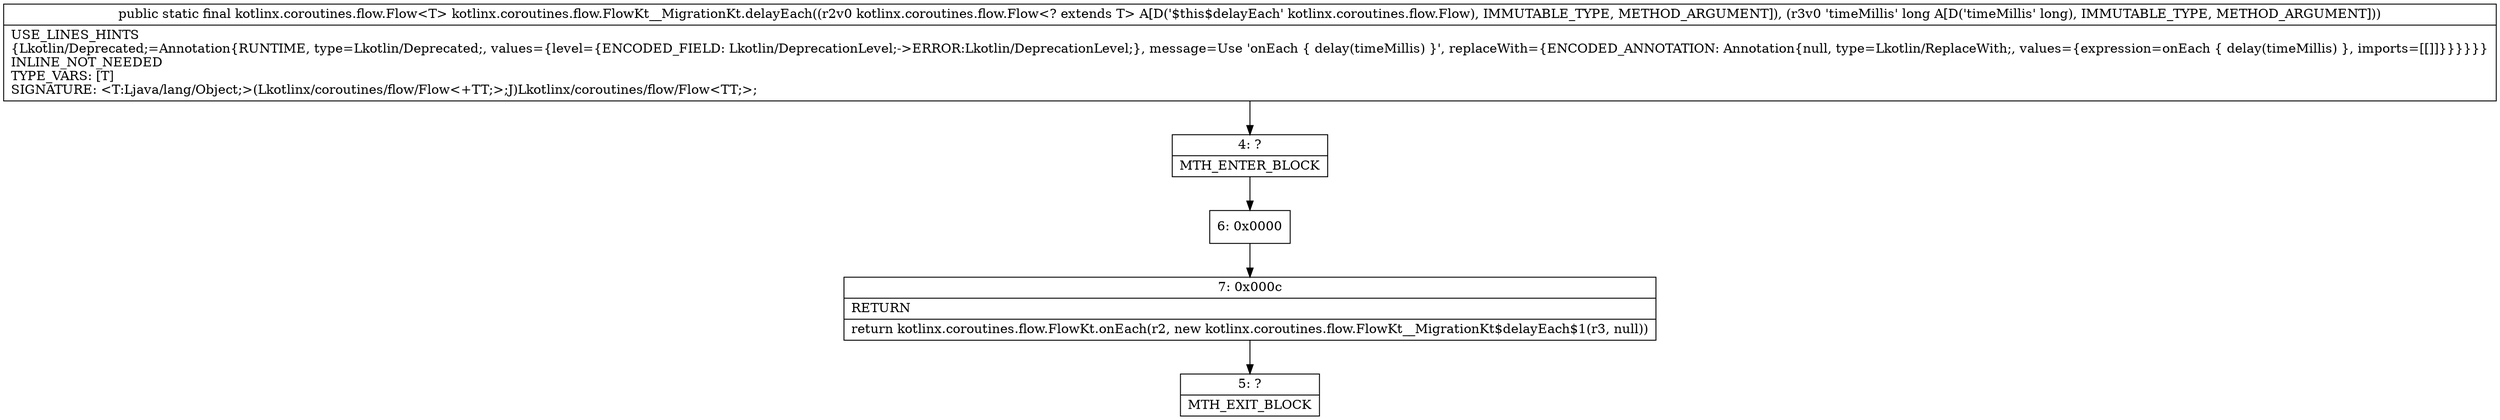 digraph "CFG forkotlinx.coroutines.flow.FlowKt__MigrationKt.delayEach(Lkotlinx\/coroutines\/flow\/Flow;J)Lkotlinx\/coroutines\/flow\/Flow;" {
Node_4 [shape=record,label="{4\:\ ?|MTH_ENTER_BLOCK\l}"];
Node_6 [shape=record,label="{6\:\ 0x0000}"];
Node_7 [shape=record,label="{7\:\ 0x000c|RETURN\l|return kotlinx.coroutines.flow.FlowKt.onEach(r2, new kotlinx.coroutines.flow.FlowKt__MigrationKt$delayEach$1(r3, null))\l}"];
Node_5 [shape=record,label="{5\:\ ?|MTH_EXIT_BLOCK\l}"];
MethodNode[shape=record,label="{public static final kotlinx.coroutines.flow.Flow\<T\> kotlinx.coroutines.flow.FlowKt__MigrationKt.delayEach((r2v0 kotlinx.coroutines.flow.Flow\<? extends T\> A[D('$this$delayEach' kotlinx.coroutines.flow.Flow), IMMUTABLE_TYPE, METHOD_ARGUMENT]), (r3v0 'timeMillis' long A[D('timeMillis' long), IMMUTABLE_TYPE, METHOD_ARGUMENT]))  | USE_LINES_HINTS\l\{Lkotlin\/Deprecated;=Annotation\{RUNTIME, type=Lkotlin\/Deprecated;, values=\{level=\{ENCODED_FIELD: Lkotlin\/DeprecationLevel;\-\>ERROR:Lkotlin\/DeprecationLevel;\}, message=Use 'onEach \{ delay(timeMillis) \}', replaceWith=\{ENCODED_ANNOTATION: Annotation\{null, type=Lkotlin\/ReplaceWith;, values=\{expression=onEach \{ delay(timeMillis) \}, imports=[[]]\}\}\}\}\}\}\lINLINE_NOT_NEEDED\lTYPE_VARS: [T]\lSIGNATURE: \<T:Ljava\/lang\/Object;\>(Lkotlinx\/coroutines\/flow\/Flow\<+TT;\>;J)Lkotlinx\/coroutines\/flow\/Flow\<TT;\>;\l}"];
MethodNode -> Node_4;Node_4 -> Node_6;
Node_6 -> Node_7;
Node_7 -> Node_5;
}

